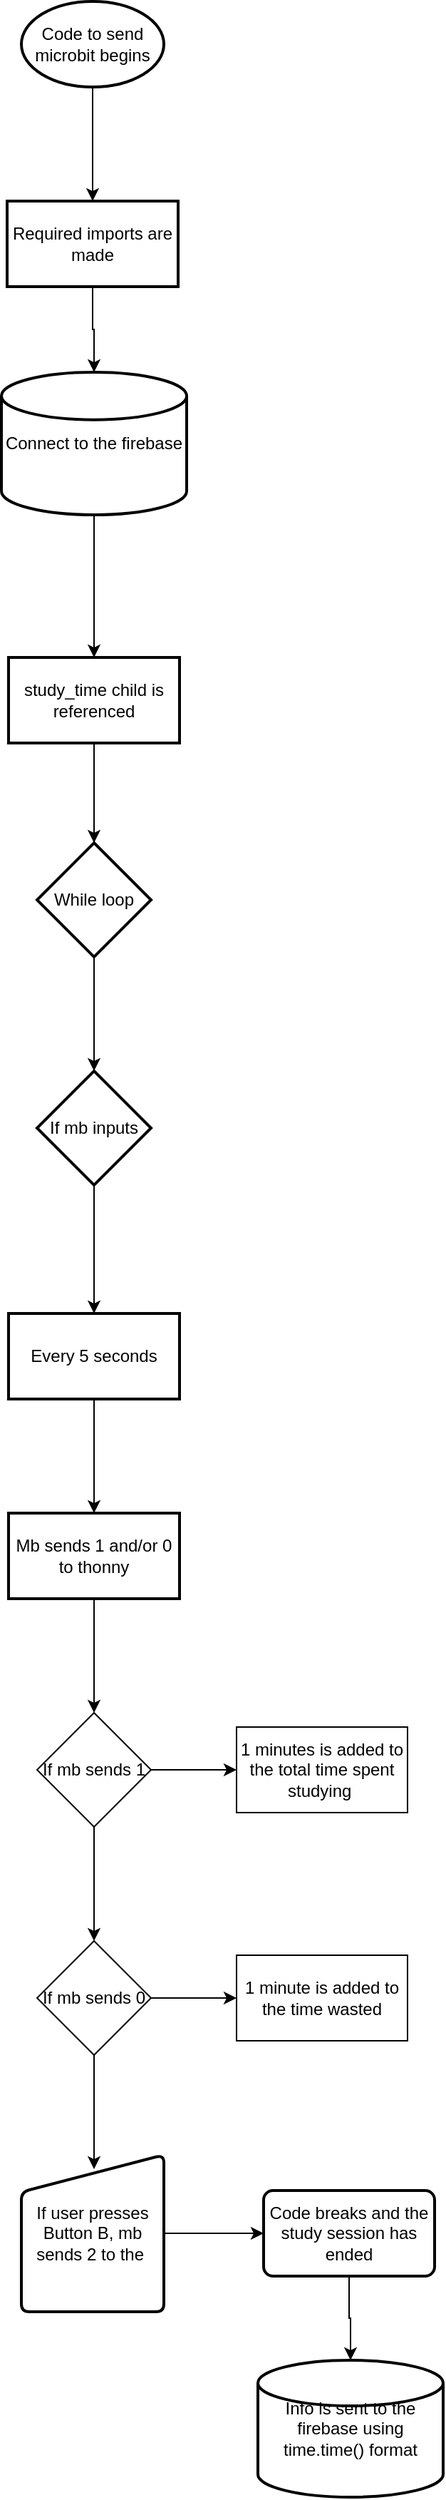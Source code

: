 <mxfile version="24.0.5" type="github">
  <diagram id="C5RBs43oDa-KdzZeNtuy" name="Page-1">
    <mxGraphModel dx="1434" dy="780" grid="1" gridSize="10" guides="1" tooltips="1" connect="1" arrows="1" fold="1" page="1" pageScale="1" pageWidth="827" pageHeight="1169" math="0" shadow="0">
      <root>
        <mxCell id="WIyWlLk6GJQsqaUBKTNV-0" />
        <mxCell id="WIyWlLk6GJQsqaUBKTNV-1" parent="WIyWlLk6GJQsqaUBKTNV-0" />
        <mxCell id="5l3ZDkoXm8LcdsiTeHlB-2" value="" style="edgeStyle=orthogonalEdgeStyle;rounded=0;orthogonalLoop=1;jettySize=auto;html=1;" edge="1" parent="WIyWlLk6GJQsqaUBKTNV-1" source="5l3ZDkoXm8LcdsiTeHlB-0" target="5l3ZDkoXm8LcdsiTeHlB-1">
          <mxGeometry relative="1" as="geometry" />
        </mxCell>
        <mxCell id="5l3ZDkoXm8LcdsiTeHlB-0" value="Code to send microbit begins" style="strokeWidth=2;html=1;shape=mxgraph.flowchart.start_1;whiteSpace=wrap;" vertex="1" parent="WIyWlLk6GJQsqaUBKTNV-1">
          <mxGeometry x="364" y="40" width="100" height="60" as="geometry" />
        </mxCell>
        <mxCell id="5l3ZDkoXm8LcdsiTeHlB-1" value="Required imports are made" style="whiteSpace=wrap;html=1;strokeWidth=2;" vertex="1" parent="WIyWlLk6GJQsqaUBKTNV-1">
          <mxGeometry x="354" y="180" width="120" height="60" as="geometry" />
        </mxCell>
        <mxCell id="5l3ZDkoXm8LcdsiTeHlB-6" value="" style="edgeStyle=orthogonalEdgeStyle;rounded=0;orthogonalLoop=1;jettySize=auto;html=1;" edge="1" parent="WIyWlLk6GJQsqaUBKTNV-1" source="5l3ZDkoXm8LcdsiTeHlB-3" target="5l3ZDkoXm8LcdsiTeHlB-5">
          <mxGeometry relative="1" as="geometry" />
        </mxCell>
        <mxCell id="5l3ZDkoXm8LcdsiTeHlB-3" value="Connect to the firebase" style="strokeWidth=2;html=1;shape=mxgraph.flowchart.database;whiteSpace=wrap;" vertex="1" parent="WIyWlLk6GJQsqaUBKTNV-1">
          <mxGeometry x="350" y="300" width="130" height="100" as="geometry" />
        </mxCell>
        <mxCell id="5l3ZDkoXm8LcdsiTeHlB-4" style="edgeStyle=orthogonalEdgeStyle;rounded=0;orthogonalLoop=1;jettySize=auto;html=1;entryX=0.5;entryY=0;entryDx=0;entryDy=0;entryPerimeter=0;" edge="1" parent="WIyWlLk6GJQsqaUBKTNV-1" source="5l3ZDkoXm8LcdsiTeHlB-1" target="5l3ZDkoXm8LcdsiTeHlB-3">
          <mxGeometry relative="1" as="geometry" />
        </mxCell>
        <mxCell id="5l3ZDkoXm8LcdsiTeHlB-8" value="" style="edgeStyle=orthogonalEdgeStyle;rounded=0;orthogonalLoop=1;jettySize=auto;html=1;" edge="1" parent="WIyWlLk6GJQsqaUBKTNV-1" source="5l3ZDkoXm8LcdsiTeHlB-5" target="5l3ZDkoXm8LcdsiTeHlB-7">
          <mxGeometry relative="1" as="geometry" />
        </mxCell>
        <mxCell id="5l3ZDkoXm8LcdsiTeHlB-5" value="study_time child is referenced" style="whiteSpace=wrap;html=1;strokeWidth=2;" vertex="1" parent="WIyWlLk6GJQsqaUBKTNV-1">
          <mxGeometry x="355" y="500" width="120" height="60" as="geometry" />
        </mxCell>
        <mxCell id="5l3ZDkoXm8LcdsiTeHlB-10" value="" style="edgeStyle=orthogonalEdgeStyle;rounded=0;orthogonalLoop=1;jettySize=auto;html=1;" edge="1" parent="WIyWlLk6GJQsqaUBKTNV-1" source="5l3ZDkoXm8LcdsiTeHlB-7" target="5l3ZDkoXm8LcdsiTeHlB-9">
          <mxGeometry relative="1" as="geometry" />
        </mxCell>
        <mxCell id="5l3ZDkoXm8LcdsiTeHlB-7" value="While loop" style="rhombus;whiteSpace=wrap;html=1;strokeWidth=2;" vertex="1" parent="WIyWlLk6GJQsqaUBKTNV-1">
          <mxGeometry x="375" y="630" width="80" height="80" as="geometry" />
        </mxCell>
        <mxCell id="5l3ZDkoXm8LcdsiTeHlB-12" value="" style="edgeStyle=orthogonalEdgeStyle;rounded=0;orthogonalLoop=1;jettySize=auto;html=1;" edge="1" parent="WIyWlLk6GJQsqaUBKTNV-1" source="5l3ZDkoXm8LcdsiTeHlB-9" target="5l3ZDkoXm8LcdsiTeHlB-11">
          <mxGeometry relative="1" as="geometry" />
        </mxCell>
        <mxCell id="5l3ZDkoXm8LcdsiTeHlB-9" value="If mb inputs" style="rhombus;whiteSpace=wrap;html=1;strokeWidth=2;" vertex="1" parent="WIyWlLk6GJQsqaUBKTNV-1">
          <mxGeometry x="375" y="790" width="80" height="80" as="geometry" />
        </mxCell>
        <mxCell id="5l3ZDkoXm8LcdsiTeHlB-16" value="" style="edgeStyle=orthogonalEdgeStyle;rounded=0;orthogonalLoop=1;jettySize=auto;html=1;" edge="1" parent="WIyWlLk6GJQsqaUBKTNV-1" source="5l3ZDkoXm8LcdsiTeHlB-11" target="5l3ZDkoXm8LcdsiTeHlB-15">
          <mxGeometry relative="1" as="geometry" />
        </mxCell>
        <mxCell id="5l3ZDkoXm8LcdsiTeHlB-11" value="Every 5 seconds" style="whiteSpace=wrap;html=1;strokeWidth=2;" vertex="1" parent="WIyWlLk6GJQsqaUBKTNV-1">
          <mxGeometry x="355" y="960" width="120" height="60" as="geometry" />
        </mxCell>
        <mxCell id="5l3ZDkoXm8LcdsiTeHlB-18" value="" style="edgeStyle=orthogonalEdgeStyle;rounded=0;orthogonalLoop=1;jettySize=auto;html=1;" edge="1" parent="WIyWlLk6GJQsqaUBKTNV-1" source="5l3ZDkoXm8LcdsiTeHlB-15">
          <mxGeometry relative="1" as="geometry">
            <mxPoint x="415" y="1240" as="targetPoint" />
          </mxGeometry>
        </mxCell>
        <mxCell id="5l3ZDkoXm8LcdsiTeHlB-15" value="Mb sends 1 and/or 0 to thonny" style="whiteSpace=wrap;html=1;strokeWidth=2;" vertex="1" parent="WIyWlLk6GJQsqaUBKTNV-1">
          <mxGeometry x="355" y="1100" width="120" height="60" as="geometry" />
        </mxCell>
        <mxCell id="5l3ZDkoXm8LcdsiTeHlB-21" value="" style="edgeStyle=orthogonalEdgeStyle;rounded=0;orthogonalLoop=1;jettySize=auto;html=1;" edge="1" parent="WIyWlLk6GJQsqaUBKTNV-1" source="5l3ZDkoXm8LcdsiTeHlB-19" target="5l3ZDkoXm8LcdsiTeHlB-20">
          <mxGeometry relative="1" as="geometry" />
        </mxCell>
        <mxCell id="5l3ZDkoXm8LcdsiTeHlB-23" value="" style="edgeStyle=orthogonalEdgeStyle;rounded=0;orthogonalLoop=1;jettySize=auto;html=1;" edge="1" parent="WIyWlLk6GJQsqaUBKTNV-1" source="5l3ZDkoXm8LcdsiTeHlB-19" target="5l3ZDkoXm8LcdsiTeHlB-22">
          <mxGeometry relative="1" as="geometry" />
        </mxCell>
        <mxCell id="5l3ZDkoXm8LcdsiTeHlB-19" value="If mb sends 1" style="rhombus;whiteSpace=wrap;html=1;" vertex="1" parent="WIyWlLk6GJQsqaUBKTNV-1">
          <mxGeometry x="375" y="1240" width="80" height="80" as="geometry" />
        </mxCell>
        <mxCell id="5l3ZDkoXm8LcdsiTeHlB-20" value="1 minutes is added to the total time spent studying&amp;nbsp;" style="whiteSpace=wrap;html=1;" vertex="1" parent="WIyWlLk6GJQsqaUBKTNV-1">
          <mxGeometry x="515" y="1250" width="120" height="60" as="geometry" />
        </mxCell>
        <mxCell id="5l3ZDkoXm8LcdsiTeHlB-25" value="" style="edgeStyle=orthogonalEdgeStyle;rounded=0;orthogonalLoop=1;jettySize=auto;html=1;" edge="1" parent="WIyWlLk6GJQsqaUBKTNV-1" source="5l3ZDkoXm8LcdsiTeHlB-22" target="5l3ZDkoXm8LcdsiTeHlB-24">
          <mxGeometry relative="1" as="geometry" />
        </mxCell>
        <mxCell id="5l3ZDkoXm8LcdsiTeHlB-26" style="edgeStyle=orthogonalEdgeStyle;rounded=0;orthogonalLoop=1;jettySize=auto;html=1;" edge="1" parent="WIyWlLk6GJQsqaUBKTNV-1" source="5l3ZDkoXm8LcdsiTeHlB-22">
          <mxGeometry relative="1" as="geometry">
            <mxPoint x="415" y="1560" as="targetPoint" />
          </mxGeometry>
        </mxCell>
        <mxCell id="5l3ZDkoXm8LcdsiTeHlB-22" value="If mb sends 0" style="rhombus;whiteSpace=wrap;html=1;" vertex="1" parent="WIyWlLk6GJQsqaUBKTNV-1">
          <mxGeometry x="375" y="1400" width="80" height="80" as="geometry" />
        </mxCell>
        <mxCell id="5l3ZDkoXm8LcdsiTeHlB-24" value="1 minute is added to the time wasted" style="whiteSpace=wrap;html=1;" vertex="1" parent="WIyWlLk6GJQsqaUBKTNV-1">
          <mxGeometry x="515" y="1410" width="120" height="60" as="geometry" />
        </mxCell>
        <mxCell id="5l3ZDkoXm8LcdsiTeHlB-29" value="" style="edgeStyle=orthogonalEdgeStyle;rounded=0;orthogonalLoop=1;jettySize=auto;html=1;" edge="1" parent="WIyWlLk6GJQsqaUBKTNV-1" source="5l3ZDkoXm8LcdsiTeHlB-27" target="5l3ZDkoXm8LcdsiTeHlB-28">
          <mxGeometry relative="1" as="geometry" />
        </mxCell>
        <mxCell id="5l3ZDkoXm8LcdsiTeHlB-27" value="If user presses Button B, mb sends 2 to the&amp;nbsp;" style="html=1;strokeWidth=2;shape=manualInput;whiteSpace=wrap;rounded=1;size=26;arcSize=11;" vertex="1" parent="WIyWlLk6GJQsqaUBKTNV-1">
          <mxGeometry x="364" y="1550" width="100" height="110" as="geometry" />
        </mxCell>
        <mxCell id="5l3ZDkoXm8LcdsiTeHlB-28" value="Code breaks and the study session has ended" style="whiteSpace=wrap;html=1;strokeWidth=2;rounded=1;arcSize=11;" vertex="1" parent="WIyWlLk6GJQsqaUBKTNV-1">
          <mxGeometry x="534" y="1575" width="120" height="60" as="geometry" />
        </mxCell>
        <mxCell id="5l3ZDkoXm8LcdsiTeHlB-30" value="Info is sent to the firebase using time.time() format" style="strokeWidth=2;html=1;shape=mxgraph.flowchart.database;whiteSpace=wrap;" vertex="1" parent="WIyWlLk6GJQsqaUBKTNV-1">
          <mxGeometry x="530" y="1694" width="130" height="96" as="geometry" />
        </mxCell>
        <mxCell id="5l3ZDkoXm8LcdsiTeHlB-31" style="edgeStyle=orthogonalEdgeStyle;rounded=0;orthogonalLoop=1;jettySize=auto;html=1;entryX=0.5;entryY=0;entryDx=0;entryDy=0;entryPerimeter=0;" edge="1" parent="WIyWlLk6GJQsqaUBKTNV-1" source="5l3ZDkoXm8LcdsiTeHlB-28" target="5l3ZDkoXm8LcdsiTeHlB-30">
          <mxGeometry relative="1" as="geometry" />
        </mxCell>
      </root>
    </mxGraphModel>
  </diagram>
</mxfile>
